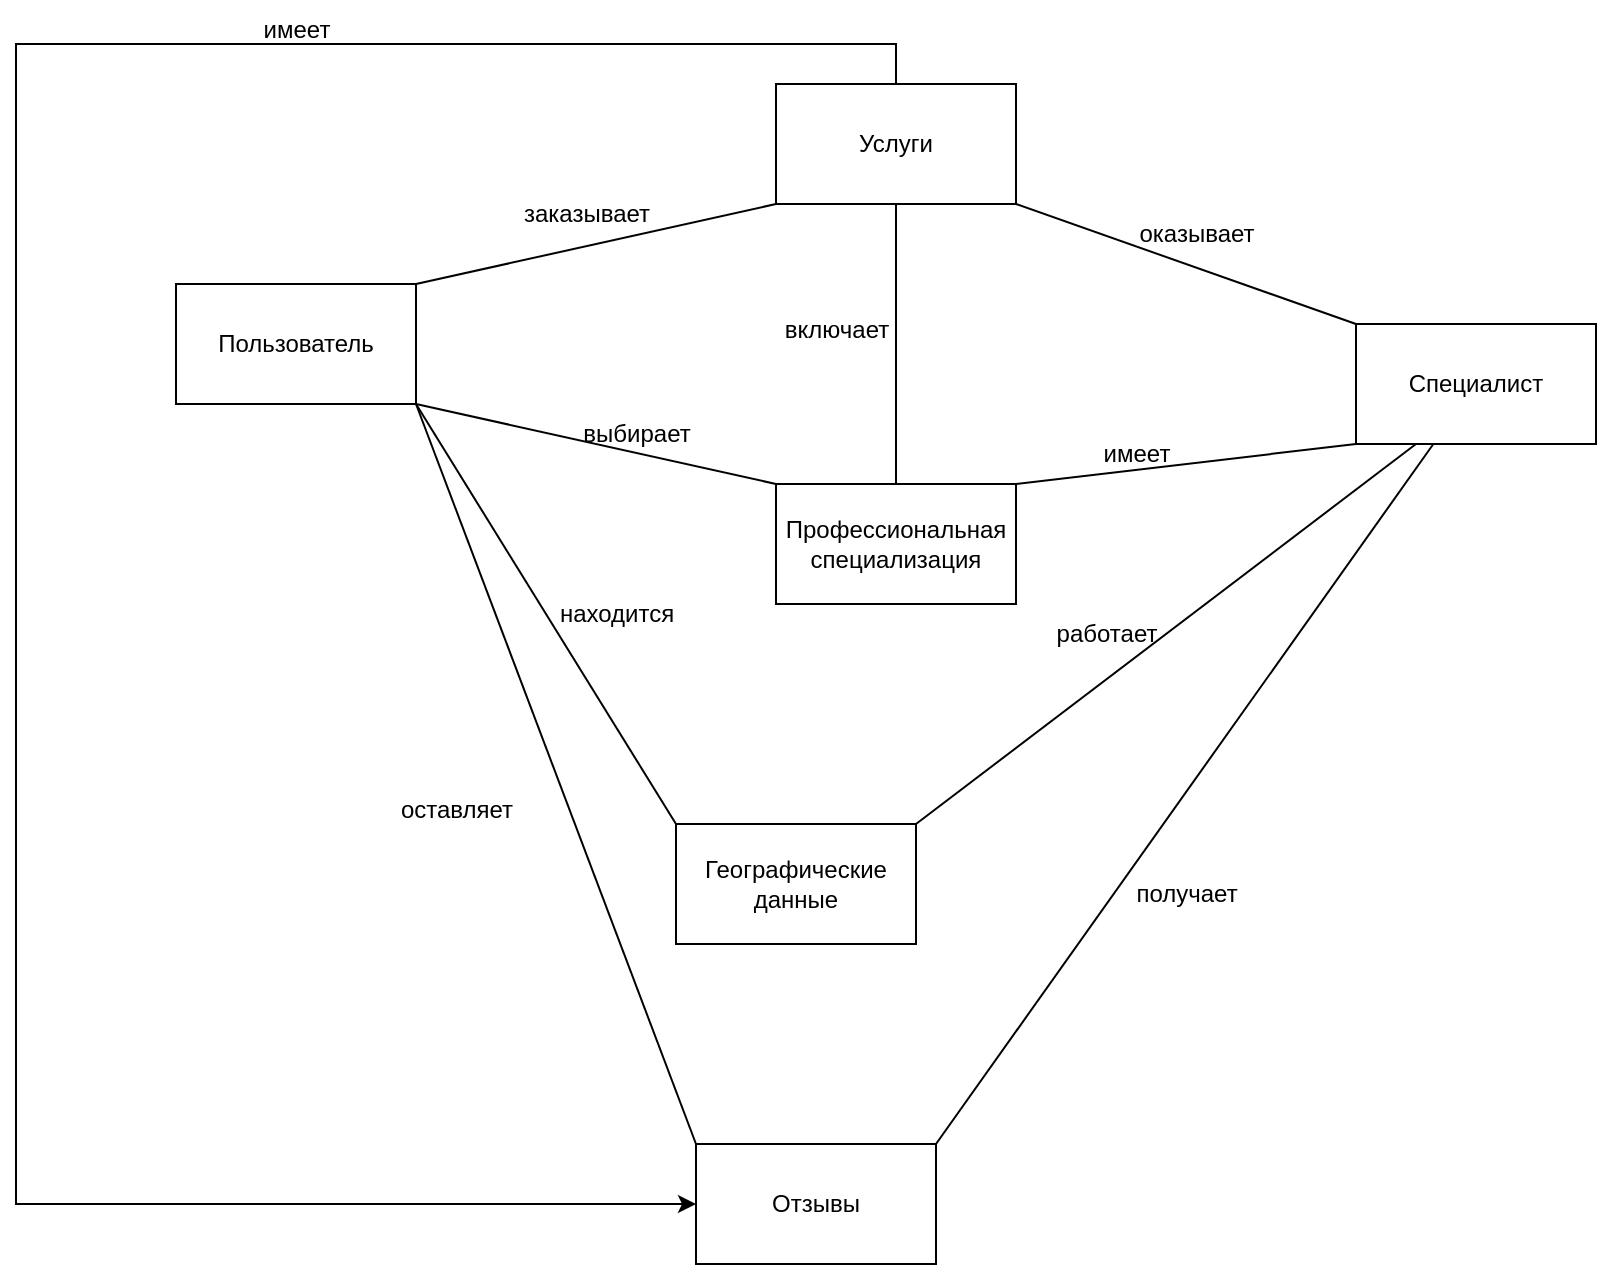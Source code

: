 <mxfile version="21.3.7" type="device">
  <diagram name="Page-1" id="c4acf3e9-155e-7222-9cf6-157b1a14988f">
    <mxGraphModel dx="2266" dy="2251" grid="1" gridSize="10" guides="1" tooltips="1" connect="1" arrows="1" fold="1" page="1" pageScale="1" pageWidth="850" pageHeight="1100" background="none" math="0" shadow="0">
      <root>
        <mxCell id="0" />
        <mxCell id="1" parent="0" />
        <mxCell id="RNDfo7XPjQMCRmBvb4Wm-1" value="Пользователь" style="rounded=0;whiteSpace=wrap;html=1;" vertex="1" parent="1">
          <mxGeometry x="100" y="120" width="120" height="60" as="geometry" />
        </mxCell>
        <mxCell id="RNDfo7XPjQMCRmBvb4Wm-2" value="Профессиональная специализация" style="rounded=0;whiteSpace=wrap;html=1;" vertex="1" parent="1">
          <mxGeometry x="400" y="220" width="120" height="60" as="geometry" />
        </mxCell>
        <mxCell id="RNDfo7XPjQMCRmBvb4Wm-25" style="edgeStyle=orthogonalEdgeStyle;rounded=0;orthogonalLoop=1;jettySize=auto;html=1;exitX=0;exitY=0;exitDx=0;exitDy=0;entryX=0;entryY=0.5;entryDx=0;entryDy=0;entryPerimeter=0;" edge="1" parent="1" source="RNDfo7XPjQMCRmBvb4Wm-3" target="RNDfo7XPjQMCRmBvb4Wm-4">
          <mxGeometry relative="1" as="geometry">
            <Array as="points">
              <mxPoint x="460" y="20" />
              <mxPoint x="460" />
              <mxPoint x="20" />
              <mxPoint x="20" y="580" />
            </Array>
          </mxGeometry>
        </mxCell>
        <mxCell id="RNDfo7XPjQMCRmBvb4Wm-3" value="Услуги" style="rounded=0;whiteSpace=wrap;html=1;" vertex="1" parent="1">
          <mxGeometry x="400" y="20" width="120" height="60" as="geometry" />
        </mxCell>
        <mxCell id="RNDfo7XPjQMCRmBvb4Wm-4" value="Отзывы" style="rounded=0;whiteSpace=wrap;html=1;" vertex="1" parent="1">
          <mxGeometry x="360" y="550" width="120" height="60" as="geometry" />
        </mxCell>
        <mxCell id="RNDfo7XPjQMCRmBvb4Wm-5" value="Географические данные" style="rounded=0;whiteSpace=wrap;html=1;" vertex="1" parent="1">
          <mxGeometry x="350" y="390" width="120" height="60" as="geometry" />
        </mxCell>
        <mxCell id="RNDfo7XPjQMCRmBvb4Wm-6" value="Специалист" style="rounded=0;whiteSpace=wrap;html=1;" vertex="1" parent="1">
          <mxGeometry x="690" y="140" width="120" height="60" as="geometry" />
        </mxCell>
        <mxCell id="RNDfo7XPjQMCRmBvb4Wm-7" value="" style="endArrow=none;html=1;rounded=0;exitX=1;exitY=1;exitDx=0;exitDy=0;entryX=0;entryY=0;entryDx=0;entryDy=0;" edge="1" parent="1" source="RNDfo7XPjQMCRmBvb4Wm-3" target="RNDfo7XPjQMCRmBvb4Wm-6">
          <mxGeometry width="50" height="50" relative="1" as="geometry">
            <mxPoint x="590" y="120" as="sourcePoint" />
            <mxPoint x="640" y="70" as="targetPoint" />
          </mxGeometry>
        </mxCell>
        <mxCell id="RNDfo7XPjQMCRmBvb4Wm-8" value="оказывает" style="text;html=1;align=center;verticalAlign=middle;resizable=0;points=[];autosize=1;strokeColor=none;fillColor=none;" vertex="1" parent="1">
          <mxGeometry x="570" y="80" width="80" height="30" as="geometry" />
        </mxCell>
        <mxCell id="RNDfo7XPjQMCRmBvb4Wm-9" value="" style="endArrow=none;html=1;rounded=0;entryX=0;entryY=1;entryDx=0;entryDy=0;exitX=1;exitY=0;exitDx=0;exitDy=0;" edge="1" parent="1" source="RNDfo7XPjQMCRmBvb4Wm-1" target="RNDfo7XPjQMCRmBvb4Wm-3">
          <mxGeometry width="50" height="50" relative="1" as="geometry">
            <mxPoint x="280" y="160" as="sourcePoint" />
            <mxPoint x="330" y="110" as="targetPoint" />
          </mxGeometry>
        </mxCell>
        <mxCell id="RNDfo7XPjQMCRmBvb4Wm-10" value="заказывает" style="text;html=1;align=center;verticalAlign=middle;resizable=0;points=[];autosize=1;strokeColor=none;fillColor=none;" vertex="1" parent="1">
          <mxGeometry x="260" y="70" width="90" height="30" as="geometry" />
        </mxCell>
        <mxCell id="RNDfo7XPjQMCRmBvb4Wm-11" value="" style="endArrow=none;html=1;rounded=0;entryX=0;entryY=1;entryDx=0;entryDy=0;exitX=1;exitY=0;exitDx=0;exitDy=0;" edge="1" parent="1" source="RNDfo7XPjQMCRmBvb4Wm-2" target="RNDfo7XPjQMCRmBvb4Wm-6">
          <mxGeometry width="50" height="50" relative="1" as="geometry">
            <mxPoint x="610" y="290" as="sourcePoint" />
            <mxPoint x="660" y="240" as="targetPoint" />
          </mxGeometry>
        </mxCell>
        <mxCell id="RNDfo7XPjQMCRmBvb4Wm-12" value="имеет" style="text;html=1;align=center;verticalAlign=middle;resizable=0;points=[];autosize=1;strokeColor=none;fillColor=none;" vertex="1" parent="1">
          <mxGeometry x="550" y="190" width="60" height="30" as="geometry" />
        </mxCell>
        <mxCell id="RNDfo7XPjQMCRmBvb4Wm-13" value="" style="endArrow=none;html=1;rounded=0;exitX=1;exitY=1;exitDx=0;exitDy=0;entryX=0;entryY=0;entryDx=0;entryDy=0;" edge="1" parent="1" source="RNDfo7XPjQMCRmBvb4Wm-1" target="RNDfo7XPjQMCRmBvb4Wm-2">
          <mxGeometry width="50" height="50" relative="1" as="geometry">
            <mxPoint x="220" y="250" as="sourcePoint" />
            <mxPoint x="270" y="200" as="targetPoint" />
          </mxGeometry>
        </mxCell>
        <mxCell id="RNDfo7XPjQMCRmBvb4Wm-14" value="выбирает" style="text;html=1;align=center;verticalAlign=middle;resizable=0;points=[];autosize=1;strokeColor=none;fillColor=none;" vertex="1" parent="1">
          <mxGeometry x="290" y="180" width="80" height="30" as="geometry" />
        </mxCell>
        <mxCell id="RNDfo7XPjQMCRmBvb4Wm-15" value="" style="endArrow=none;html=1;rounded=0;exitX=1;exitY=1;exitDx=0;exitDy=0;entryX=0;entryY=0;entryDx=0;entryDy=0;" edge="1" parent="1" source="RNDfo7XPjQMCRmBvb4Wm-1" target="RNDfo7XPjQMCRmBvb4Wm-5">
          <mxGeometry width="50" height="50" relative="1" as="geometry">
            <mxPoint x="230" y="310" as="sourcePoint" />
            <mxPoint x="270" y="260" as="targetPoint" />
          </mxGeometry>
        </mxCell>
        <mxCell id="RNDfo7XPjQMCRmBvb4Wm-16" value="находится" style="text;html=1;align=center;verticalAlign=middle;resizable=0;points=[];autosize=1;strokeColor=none;fillColor=none;" vertex="1" parent="1">
          <mxGeometry x="280" y="270" width="80" height="30" as="geometry" />
        </mxCell>
        <mxCell id="RNDfo7XPjQMCRmBvb4Wm-17" value="" style="endArrow=none;html=1;rounded=0;exitX=1;exitY=0;exitDx=0;exitDy=0;entryX=0.25;entryY=1;entryDx=0;entryDy=0;" edge="1" parent="1" source="RNDfo7XPjQMCRmBvb4Wm-5" target="RNDfo7XPjQMCRmBvb4Wm-6">
          <mxGeometry width="50" height="50" relative="1" as="geometry">
            <mxPoint x="640" y="320" as="sourcePoint" />
            <mxPoint x="690" y="270" as="targetPoint" />
          </mxGeometry>
        </mxCell>
        <mxCell id="RNDfo7XPjQMCRmBvb4Wm-18" value="работает" style="text;html=1;align=center;verticalAlign=middle;resizable=0;points=[];autosize=1;strokeColor=none;fillColor=none;" vertex="1" parent="1">
          <mxGeometry x="530" y="280" width="70" height="30" as="geometry" />
        </mxCell>
        <mxCell id="RNDfo7XPjQMCRmBvb4Wm-19" value="" style="endArrow=none;html=1;rounded=0;exitX=1;exitY=1;exitDx=0;exitDy=0;entryX=0;entryY=0;entryDx=0;entryDy=0;" edge="1" parent="1" source="RNDfo7XPjQMCRmBvb4Wm-1" target="RNDfo7XPjQMCRmBvb4Wm-4">
          <mxGeometry width="50" height="50" relative="1" as="geometry">
            <mxPoint x="260" y="450" as="sourcePoint" />
            <mxPoint x="310" y="400" as="targetPoint" />
          </mxGeometry>
        </mxCell>
        <mxCell id="RNDfo7XPjQMCRmBvb4Wm-20" value="оставляет" style="text;html=1;align=center;verticalAlign=middle;resizable=0;points=[];autosize=1;strokeColor=none;fillColor=none;" vertex="1" parent="1">
          <mxGeometry x="200" y="368" width="80" height="30" as="geometry" />
        </mxCell>
        <mxCell id="RNDfo7XPjQMCRmBvb4Wm-21" value="" style="endArrow=none;html=1;rounded=0;exitX=1;exitY=0;exitDx=0;exitDy=0;" edge="1" parent="1" source="RNDfo7XPjQMCRmBvb4Wm-4" target="RNDfo7XPjQMCRmBvb4Wm-6">
          <mxGeometry width="50" height="50" relative="1" as="geometry">
            <mxPoint x="650" y="400" as="sourcePoint" />
            <mxPoint x="700" y="350" as="targetPoint" />
          </mxGeometry>
        </mxCell>
        <mxCell id="RNDfo7XPjQMCRmBvb4Wm-22" value="получает" style="text;html=1;align=center;verticalAlign=middle;resizable=0;points=[];autosize=1;strokeColor=none;fillColor=none;" vertex="1" parent="1">
          <mxGeometry x="570" y="410" width="70" height="30" as="geometry" />
        </mxCell>
        <mxCell id="RNDfo7XPjQMCRmBvb4Wm-23" value="" style="endArrow=none;html=1;rounded=0;entryX=0.5;entryY=1;entryDx=0;entryDy=0;exitX=0.5;exitY=0;exitDx=0;exitDy=0;" edge="1" parent="1" source="RNDfo7XPjQMCRmBvb4Wm-2" target="RNDfo7XPjQMCRmBvb4Wm-3">
          <mxGeometry width="50" height="50" relative="1" as="geometry">
            <mxPoint x="430" y="160" as="sourcePoint" />
            <mxPoint x="480" y="110" as="targetPoint" />
          </mxGeometry>
        </mxCell>
        <mxCell id="RNDfo7XPjQMCRmBvb4Wm-24" value="включает" style="text;html=1;align=center;verticalAlign=middle;resizable=0;points=[];autosize=1;strokeColor=none;fillColor=none;" vertex="1" parent="1">
          <mxGeometry x="390" y="128" width="80" height="30" as="geometry" />
        </mxCell>
        <mxCell id="RNDfo7XPjQMCRmBvb4Wm-28" value="имеет" style="text;html=1;align=center;verticalAlign=middle;resizable=0;points=[];autosize=1;strokeColor=none;fillColor=none;" vertex="1" parent="1">
          <mxGeometry x="130" y="-22" width="60" height="30" as="geometry" />
        </mxCell>
      </root>
    </mxGraphModel>
  </diagram>
</mxfile>
